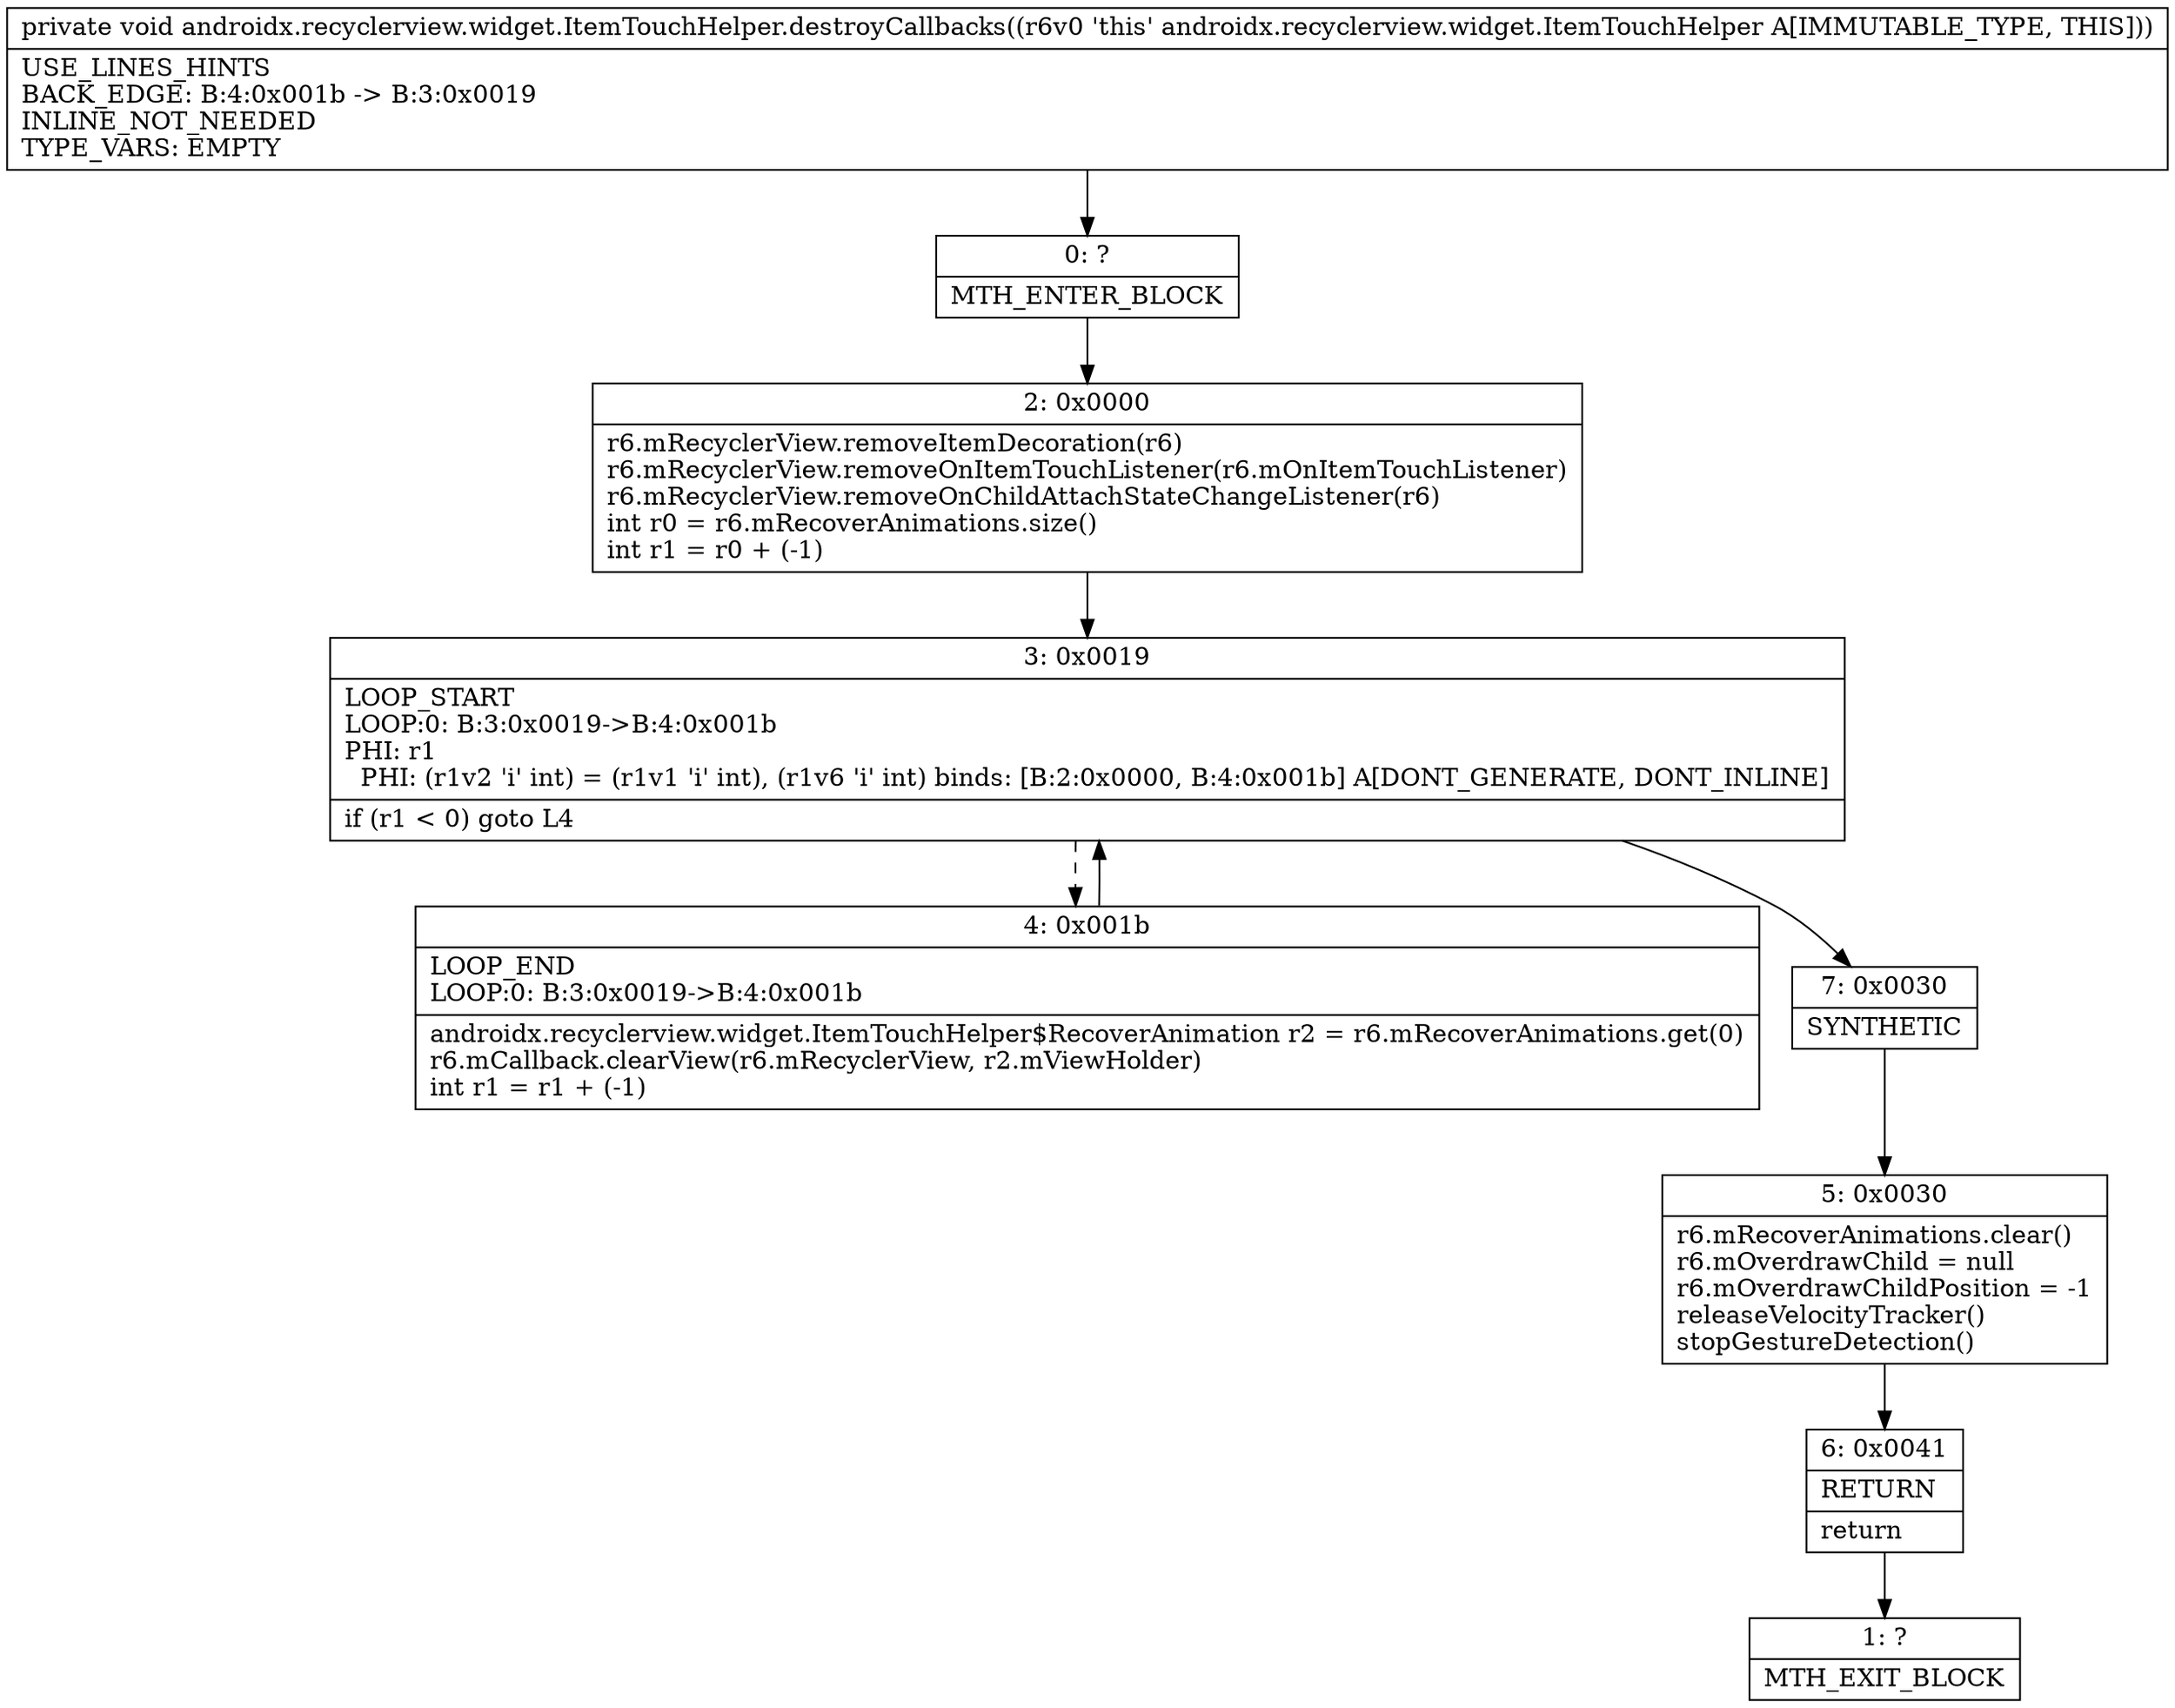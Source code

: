 digraph "CFG forandroidx.recyclerview.widget.ItemTouchHelper.destroyCallbacks()V" {
Node_0 [shape=record,label="{0\:\ ?|MTH_ENTER_BLOCK\l}"];
Node_2 [shape=record,label="{2\:\ 0x0000|r6.mRecyclerView.removeItemDecoration(r6)\lr6.mRecyclerView.removeOnItemTouchListener(r6.mOnItemTouchListener)\lr6.mRecyclerView.removeOnChildAttachStateChangeListener(r6)\lint r0 = r6.mRecoverAnimations.size()\lint r1 = r0 + (\-1)\l}"];
Node_3 [shape=record,label="{3\:\ 0x0019|LOOP_START\lLOOP:0: B:3:0x0019\-\>B:4:0x001b\lPHI: r1 \l  PHI: (r1v2 'i' int) = (r1v1 'i' int), (r1v6 'i' int) binds: [B:2:0x0000, B:4:0x001b] A[DONT_GENERATE, DONT_INLINE]\l|if (r1 \< 0) goto L4\l}"];
Node_4 [shape=record,label="{4\:\ 0x001b|LOOP_END\lLOOP:0: B:3:0x0019\-\>B:4:0x001b\l|androidx.recyclerview.widget.ItemTouchHelper$RecoverAnimation r2 = r6.mRecoverAnimations.get(0)\lr6.mCallback.clearView(r6.mRecyclerView, r2.mViewHolder)\lint r1 = r1 + (\-1)\l}"];
Node_7 [shape=record,label="{7\:\ 0x0030|SYNTHETIC\l}"];
Node_5 [shape=record,label="{5\:\ 0x0030|r6.mRecoverAnimations.clear()\lr6.mOverdrawChild = null\lr6.mOverdrawChildPosition = \-1\lreleaseVelocityTracker()\lstopGestureDetection()\l}"];
Node_6 [shape=record,label="{6\:\ 0x0041|RETURN\l|return\l}"];
Node_1 [shape=record,label="{1\:\ ?|MTH_EXIT_BLOCK\l}"];
MethodNode[shape=record,label="{private void androidx.recyclerview.widget.ItemTouchHelper.destroyCallbacks((r6v0 'this' androidx.recyclerview.widget.ItemTouchHelper A[IMMUTABLE_TYPE, THIS]))  | USE_LINES_HINTS\lBACK_EDGE: B:4:0x001b \-\> B:3:0x0019\lINLINE_NOT_NEEDED\lTYPE_VARS: EMPTY\l}"];
MethodNode -> Node_0;Node_0 -> Node_2;
Node_2 -> Node_3;
Node_3 -> Node_4[style=dashed];
Node_3 -> Node_7;
Node_4 -> Node_3;
Node_7 -> Node_5;
Node_5 -> Node_6;
Node_6 -> Node_1;
}

